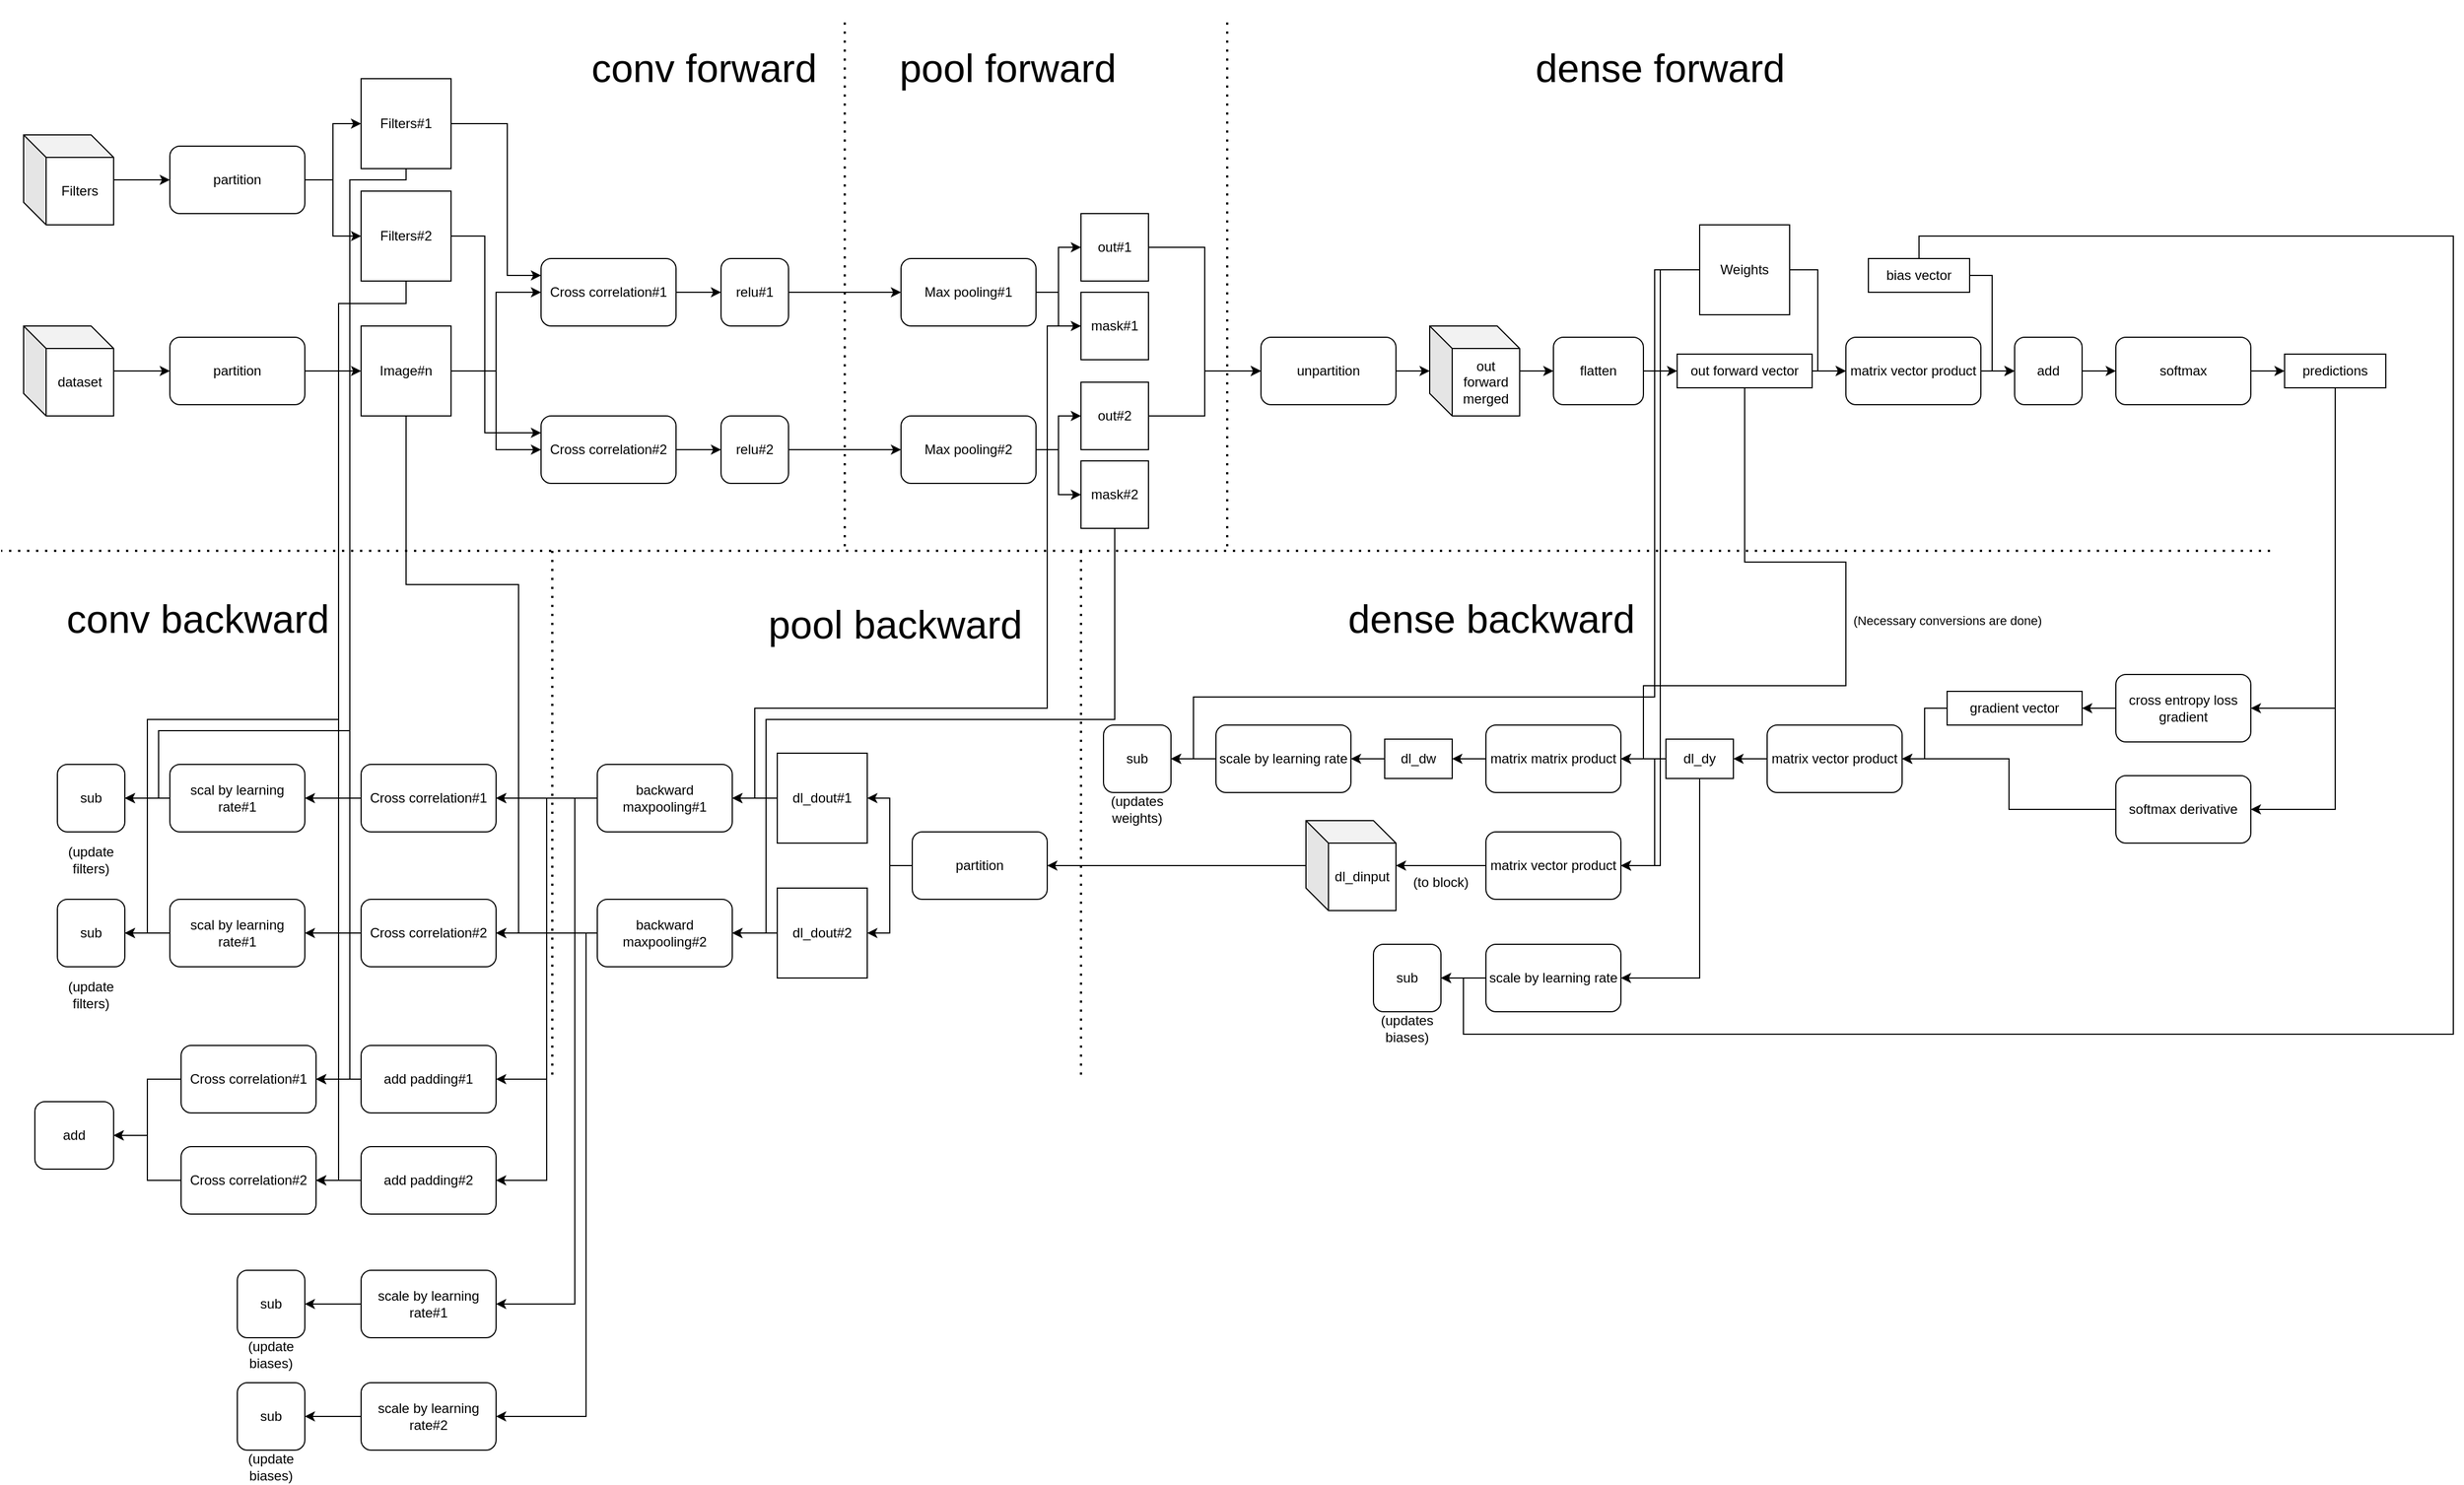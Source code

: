 <mxfile version="26.0.16">
  <diagram name="Page-1" id="9YU3hWDcVNOE4jj2xl2_">
    <mxGraphModel dx="2890" dy="2347" grid="1" gridSize="10" guides="1" tooltips="1" connect="1" arrows="1" fold="1" page="1" pageScale="1" pageWidth="850" pageHeight="1100" math="0" shadow="0">
      <root>
        <mxCell id="0" />
        <mxCell id="1" parent="0" />
        <mxCell id="sNHot06Kzyu65LDgnPcm-5" style="edgeStyle=orthogonalEdgeStyle;rounded=0;orthogonalLoop=1;jettySize=auto;html=1;" edge="1" parent="1" source="sNHot06Kzyu65LDgnPcm-2" target="sNHot06Kzyu65LDgnPcm-3">
          <mxGeometry relative="1" as="geometry" />
        </mxCell>
        <mxCell id="sNHot06Kzyu65LDgnPcm-6" style="edgeStyle=orthogonalEdgeStyle;rounded=0;orthogonalLoop=1;jettySize=auto;html=1;entryX=0;entryY=0.5;entryDx=0;entryDy=0;" edge="1" parent="1" source="sNHot06Kzyu65LDgnPcm-2" target="sNHot06Kzyu65LDgnPcm-4">
          <mxGeometry relative="1" as="geometry" />
        </mxCell>
        <mxCell id="sNHot06Kzyu65LDgnPcm-146" style="edgeStyle=orthogonalEdgeStyle;rounded=0;orthogonalLoop=1;jettySize=auto;html=1;entryX=1;entryY=0.5;entryDx=0;entryDy=0;" edge="1" parent="1" source="sNHot06Kzyu65LDgnPcm-2" target="sNHot06Kzyu65LDgnPcm-144">
          <mxGeometry relative="1" as="geometry">
            <Array as="points">
              <mxPoint x="80" y="470" />
              <mxPoint x="180" y="470" />
              <mxPoint x="180" y="660" />
            </Array>
          </mxGeometry>
        </mxCell>
        <mxCell id="sNHot06Kzyu65LDgnPcm-147" style="edgeStyle=orthogonalEdgeStyle;rounded=0;orthogonalLoop=1;jettySize=auto;html=1;entryX=1;entryY=0.5;entryDx=0;entryDy=0;" edge="1" parent="1" source="sNHot06Kzyu65LDgnPcm-2" target="sNHot06Kzyu65LDgnPcm-145">
          <mxGeometry relative="1" as="geometry">
            <Array as="points">
              <mxPoint x="80" y="470" />
              <mxPoint x="180" y="470" />
              <mxPoint x="180" y="780" />
            </Array>
          </mxGeometry>
        </mxCell>
        <mxCell id="sNHot06Kzyu65LDgnPcm-2" value="Image#n" style="whiteSpace=wrap;html=1;aspect=fixed;" vertex="1" parent="1">
          <mxGeometry x="40" y="240" width="80" height="80" as="geometry" />
        </mxCell>
        <mxCell id="sNHot06Kzyu65LDgnPcm-41" style="edgeStyle=orthogonalEdgeStyle;rounded=0;orthogonalLoop=1;jettySize=auto;html=1;entryX=0;entryY=0.5;entryDx=0;entryDy=0;" edge="1" parent="1" source="sNHot06Kzyu65LDgnPcm-3" target="sNHot06Kzyu65LDgnPcm-33">
          <mxGeometry relative="1" as="geometry" />
        </mxCell>
        <mxCell id="sNHot06Kzyu65LDgnPcm-3" value="Cross correlation#1" style="rounded=1;whiteSpace=wrap;html=1;" vertex="1" parent="1">
          <mxGeometry x="200" y="180" width="120" height="60" as="geometry" />
        </mxCell>
        <mxCell id="sNHot06Kzyu65LDgnPcm-43" style="edgeStyle=orthogonalEdgeStyle;rounded=0;orthogonalLoop=1;jettySize=auto;html=1;" edge="1" parent="1" source="sNHot06Kzyu65LDgnPcm-4" target="sNHot06Kzyu65LDgnPcm-42">
          <mxGeometry relative="1" as="geometry" />
        </mxCell>
        <mxCell id="sNHot06Kzyu65LDgnPcm-4" value="Cross correlation#2" style="rounded=1;whiteSpace=wrap;html=1;" vertex="1" parent="1">
          <mxGeometry x="200" y="320" width="120" height="60" as="geometry" />
        </mxCell>
        <mxCell id="sNHot06Kzyu65LDgnPcm-12" style="edgeStyle=orthogonalEdgeStyle;rounded=0;orthogonalLoop=1;jettySize=auto;html=1;entryX=0;entryY=0.5;entryDx=0;entryDy=0;" edge="1" parent="1" source="sNHot06Kzyu65LDgnPcm-10" target="sNHot06Kzyu65LDgnPcm-11">
          <mxGeometry relative="1" as="geometry" />
        </mxCell>
        <mxCell id="sNHot06Kzyu65LDgnPcm-10" value="Filters" style="shape=cube;whiteSpace=wrap;html=1;boundedLbl=1;backgroundOutline=1;darkOpacity=0.05;darkOpacity2=0.1;" vertex="1" parent="1">
          <mxGeometry x="-260" y="70" width="80" height="80" as="geometry" />
        </mxCell>
        <mxCell id="sNHot06Kzyu65LDgnPcm-15" style="edgeStyle=orthogonalEdgeStyle;rounded=0;orthogonalLoop=1;jettySize=auto;html=1;entryX=0;entryY=0.5;entryDx=0;entryDy=0;" edge="1" parent="1" source="sNHot06Kzyu65LDgnPcm-11" target="sNHot06Kzyu65LDgnPcm-13">
          <mxGeometry relative="1" as="geometry" />
        </mxCell>
        <mxCell id="sNHot06Kzyu65LDgnPcm-16" style="edgeStyle=orthogonalEdgeStyle;rounded=0;orthogonalLoop=1;jettySize=auto;html=1;entryX=0;entryY=0.5;entryDx=0;entryDy=0;" edge="1" parent="1" source="sNHot06Kzyu65LDgnPcm-11" target="sNHot06Kzyu65LDgnPcm-14">
          <mxGeometry relative="1" as="geometry" />
        </mxCell>
        <mxCell id="sNHot06Kzyu65LDgnPcm-11" value="partition" style="rounded=1;whiteSpace=wrap;html=1;" vertex="1" parent="1">
          <mxGeometry x="-130" y="80" width="120" height="60" as="geometry" />
        </mxCell>
        <mxCell id="sNHot06Kzyu65LDgnPcm-17" style="edgeStyle=orthogonalEdgeStyle;rounded=0;orthogonalLoop=1;jettySize=auto;html=1;entryX=0;entryY=0.25;entryDx=0;entryDy=0;" edge="1" parent="1" source="sNHot06Kzyu65LDgnPcm-13" target="sNHot06Kzyu65LDgnPcm-3">
          <mxGeometry relative="1" as="geometry">
            <Array as="points">
              <mxPoint x="170" y="60" />
              <mxPoint x="170" y="195" />
            </Array>
          </mxGeometry>
        </mxCell>
        <mxCell id="sNHot06Kzyu65LDgnPcm-160" style="edgeStyle=orthogonalEdgeStyle;rounded=0;orthogonalLoop=1;jettySize=auto;html=1;entryX=1;entryY=0.5;entryDx=0;entryDy=0;" edge="1" parent="1" source="sNHot06Kzyu65LDgnPcm-13" target="sNHot06Kzyu65LDgnPcm-155">
          <mxGeometry relative="1" as="geometry">
            <Array as="points">
              <mxPoint x="80" y="110" />
              <mxPoint x="30" y="110" />
              <mxPoint x="30" y="910" />
            </Array>
          </mxGeometry>
        </mxCell>
        <mxCell id="sNHot06Kzyu65LDgnPcm-13" value="Filters#1" style="whiteSpace=wrap;html=1;aspect=fixed;" vertex="1" parent="1">
          <mxGeometry x="40" y="20" width="80" height="80" as="geometry" />
        </mxCell>
        <mxCell id="sNHot06Kzyu65LDgnPcm-18" style="edgeStyle=orthogonalEdgeStyle;rounded=0;orthogonalLoop=1;jettySize=auto;html=1;entryX=0;entryY=0.25;entryDx=0;entryDy=0;" edge="1" parent="1" source="sNHot06Kzyu65LDgnPcm-14" target="sNHot06Kzyu65LDgnPcm-4">
          <mxGeometry relative="1" as="geometry">
            <Array as="points">
              <mxPoint x="150" y="160" />
              <mxPoint x="150" y="335" />
            </Array>
          </mxGeometry>
        </mxCell>
        <mxCell id="sNHot06Kzyu65LDgnPcm-161" style="edgeStyle=orthogonalEdgeStyle;rounded=0;orthogonalLoop=1;jettySize=auto;html=1;entryX=1;entryY=0.5;entryDx=0;entryDy=0;" edge="1" parent="1" source="sNHot06Kzyu65LDgnPcm-14" target="sNHot06Kzyu65LDgnPcm-156">
          <mxGeometry relative="1" as="geometry">
            <Array as="points">
              <mxPoint x="80" y="220" />
              <mxPoint x="20" y="220" />
              <mxPoint x="20" y="1000" />
            </Array>
          </mxGeometry>
        </mxCell>
        <mxCell id="sNHot06Kzyu65LDgnPcm-14" value="Filters#2" style="whiteSpace=wrap;html=1;aspect=fixed;" vertex="1" parent="1">
          <mxGeometry x="40" y="120" width="80" height="80" as="geometry" />
        </mxCell>
        <mxCell id="sNHot06Kzyu65LDgnPcm-26" value="" style="endArrow=none;dashed=1;html=1;dashPattern=1 3;strokeWidth=2;rounded=0;" edge="1" parent="1">
          <mxGeometry width="50" height="50" relative="1" as="geometry">
            <mxPoint x="470" y="-30" as="sourcePoint" />
            <mxPoint x="470" y="440" as="targetPoint" />
          </mxGeometry>
        </mxCell>
        <mxCell id="sNHot06Kzyu65LDgnPcm-27" value="&lt;font style=&quot;font-size: 35px;&quot;&gt;conv forward&lt;/font&gt;" style="text;html=1;align=center;verticalAlign=middle;whiteSpace=wrap;rounded=0;" vertex="1" parent="1">
          <mxGeometry x="200" y="-50" width="290" height="120" as="geometry" />
        </mxCell>
        <mxCell id="sNHot06Kzyu65LDgnPcm-28" value="&lt;font style=&quot;font-size: 35px;&quot;&gt;pool forward&lt;/font&gt;" style="text;html=1;align=center;verticalAlign=middle;whiteSpace=wrap;rounded=0;" vertex="1" parent="1">
          <mxGeometry x="470" y="-50" width="290" height="120" as="geometry" />
        </mxCell>
        <mxCell id="sNHot06Kzyu65LDgnPcm-46" style="edgeStyle=orthogonalEdgeStyle;rounded=0;orthogonalLoop=1;jettySize=auto;html=1;" edge="1" parent="1" source="sNHot06Kzyu65LDgnPcm-33" target="sNHot06Kzyu65LDgnPcm-44">
          <mxGeometry relative="1" as="geometry" />
        </mxCell>
        <mxCell id="sNHot06Kzyu65LDgnPcm-33" value="relu#1" style="rounded=1;whiteSpace=wrap;html=1;" vertex="1" parent="1">
          <mxGeometry x="360" y="180" width="60" height="60" as="geometry" />
        </mxCell>
        <mxCell id="sNHot06Kzyu65LDgnPcm-47" style="edgeStyle=orthogonalEdgeStyle;rounded=0;orthogonalLoop=1;jettySize=auto;html=1;entryX=0;entryY=0.5;entryDx=0;entryDy=0;" edge="1" parent="1" source="sNHot06Kzyu65LDgnPcm-42" target="sNHot06Kzyu65LDgnPcm-45">
          <mxGeometry relative="1" as="geometry" />
        </mxCell>
        <mxCell id="sNHot06Kzyu65LDgnPcm-42" value="relu#2" style="rounded=1;whiteSpace=wrap;html=1;" vertex="1" parent="1">
          <mxGeometry x="360" y="320" width="60" height="60" as="geometry" />
        </mxCell>
        <mxCell id="sNHot06Kzyu65LDgnPcm-50" style="edgeStyle=orthogonalEdgeStyle;rounded=0;orthogonalLoop=1;jettySize=auto;html=1;entryX=0;entryY=0.5;entryDx=0;entryDy=0;" edge="1" parent="1" source="sNHot06Kzyu65LDgnPcm-44" target="sNHot06Kzyu65LDgnPcm-48">
          <mxGeometry relative="1" as="geometry" />
        </mxCell>
        <mxCell id="sNHot06Kzyu65LDgnPcm-51" style="edgeStyle=orthogonalEdgeStyle;rounded=0;orthogonalLoop=1;jettySize=auto;html=1;entryX=0;entryY=0.5;entryDx=0;entryDy=0;" edge="1" parent="1" source="sNHot06Kzyu65LDgnPcm-44" target="sNHot06Kzyu65LDgnPcm-49">
          <mxGeometry relative="1" as="geometry" />
        </mxCell>
        <mxCell id="sNHot06Kzyu65LDgnPcm-44" value="Max pooling#1" style="rounded=1;whiteSpace=wrap;html=1;" vertex="1" parent="1">
          <mxGeometry x="520" y="180" width="120" height="60" as="geometry" />
        </mxCell>
        <mxCell id="sNHot06Kzyu65LDgnPcm-54" style="edgeStyle=orthogonalEdgeStyle;rounded=0;orthogonalLoop=1;jettySize=auto;html=1;entryX=0;entryY=0.5;entryDx=0;entryDy=0;" edge="1" parent="1" source="sNHot06Kzyu65LDgnPcm-45" target="sNHot06Kzyu65LDgnPcm-52">
          <mxGeometry relative="1" as="geometry" />
        </mxCell>
        <mxCell id="sNHot06Kzyu65LDgnPcm-55" style="edgeStyle=orthogonalEdgeStyle;rounded=0;orthogonalLoop=1;jettySize=auto;html=1;entryX=0;entryY=0.5;entryDx=0;entryDy=0;" edge="1" parent="1" source="sNHot06Kzyu65LDgnPcm-45" target="sNHot06Kzyu65LDgnPcm-53">
          <mxGeometry relative="1" as="geometry" />
        </mxCell>
        <mxCell id="sNHot06Kzyu65LDgnPcm-45" value="Max pooling#2" style="rounded=1;whiteSpace=wrap;html=1;" vertex="1" parent="1">
          <mxGeometry x="520" y="320" width="120" height="60" as="geometry" />
        </mxCell>
        <mxCell id="sNHot06Kzyu65LDgnPcm-59" style="edgeStyle=orthogonalEdgeStyle;rounded=0;orthogonalLoop=1;jettySize=auto;html=1;entryX=0;entryY=0.5;entryDx=0;entryDy=0;" edge="1" parent="1" source="sNHot06Kzyu65LDgnPcm-48" target="sNHot06Kzyu65LDgnPcm-58">
          <mxGeometry relative="1" as="geometry" />
        </mxCell>
        <mxCell id="sNHot06Kzyu65LDgnPcm-48" value="out#1" style="whiteSpace=wrap;html=1;aspect=fixed;" vertex="1" parent="1">
          <mxGeometry x="680" y="140" width="60" height="60" as="geometry" />
        </mxCell>
        <mxCell id="sNHot06Kzyu65LDgnPcm-140" style="edgeStyle=orthogonalEdgeStyle;rounded=0;orthogonalLoop=1;jettySize=auto;html=1;entryX=1;entryY=0.5;entryDx=0;entryDy=0;" edge="1" parent="1" source="sNHot06Kzyu65LDgnPcm-49" target="sNHot06Kzyu65LDgnPcm-134">
          <mxGeometry relative="1" as="geometry">
            <Array as="points">
              <mxPoint x="650" y="240" />
              <mxPoint x="650" y="580" />
              <mxPoint x="390" y="580" />
              <mxPoint x="390" y="660" />
            </Array>
          </mxGeometry>
        </mxCell>
        <mxCell id="sNHot06Kzyu65LDgnPcm-49" value="mask#1" style="whiteSpace=wrap;html=1;aspect=fixed;" vertex="1" parent="1">
          <mxGeometry x="680" y="210" width="60" height="60" as="geometry" />
        </mxCell>
        <mxCell id="sNHot06Kzyu65LDgnPcm-60" style="edgeStyle=orthogonalEdgeStyle;rounded=0;orthogonalLoop=1;jettySize=auto;html=1;entryX=0;entryY=0.5;entryDx=0;entryDy=0;" edge="1" parent="1" source="sNHot06Kzyu65LDgnPcm-52" target="sNHot06Kzyu65LDgnPcm-58">
          <mxGeometry relative="1" as="geometry" />
        </mxCell>
        <mxCell id="sNHot06Kzyu65LDgnPcm-52" value="out#2" style="whiteSpace=wrap;html=1;aspect=fixed;" vertex="1" parent="1">
          <mxGeometry x="680" y="290" width="60" height="60" as="geometry" />
        </mxCell>
        <mxCell id="sNHot06Kzyu65LDgnPcm-141" style="edgeStyle=orthogonalEdgeStyle;rounded=0;orthogonalLoop=1;jettySize=auto;html=1;entryX=1;entryY=0.5;entryDx=0;entryDy=0;" edge="1" parent="1" source="sNHot06Kzyu65LDgnPcm-53" target="sNHot06Kzyu65LDgnPcm-135">
          <mxGeometry relative="1" as="geometry">
            <Array as="points">
              <mxPoint x="710" y="590" />
              <mxPoint x="400" y="590" />
              <mxPoint x="400" y="780" />
            </Array>
          </mxGeometry>
        </mxCell>
        <mxCell id="sNHot06Kzyu65LDgnPcm-53" value="mask#2" style="whiteSpace=wrap;html=1;aspect=fixed;" vertex="1" parent="1">
          <mxGeometry x="680" y="360" width="60" height="60" as="geometry" />
        </mxCell>
        <mxCell id="sNHot06Kzyu65LDgnPcm-56" value="" style="endArrow=none;dashed=1;html=1;dashPattern=1 3;strokeWidth=2;rounded=0;" edge="1" parent="1">
          <mxGeometry width="50" height="50" relative="1" as="geometry">
            <mxPoint x="810" y="-30" as="sourcePoint" />
            <mxPoint x="810" y="440" as="targetPoint" />
          </mxGeometry>
        </mxCell>
        <mxCell id="sNHot06Kzyu65LDgnPcm-57" value="&lt;font style=&quot;font-size: 35px;&quot;&gt;dense forward&lt;/font&gt;" style="text;html=1;align=center;verticalAlign=middle;whiteSpace=wrap;rounded=0;" vertex="1" parent="1">
          <mxGeometry x="1050" y="-50" width="290" height="120" as="geometry" />
        </mxCell>
        <mxCell id="sNHot06Kzyu65LDgnPcm-64" style="edgeStyle=orthogonalEdgeStyle;rounded=0;orthogonalLoop=1;jettySize=auto;html=1;" edge="1" parent="1" source="sNHot06Kzyu65LDgnPcm-58" target="sNHot06Kzyu65LDgnPcm-62">
          <mxGeometry relative="1" as="geometry" />
        </mxCell>
        <mxCell id="sNHot06Kzyu65LDgnPcm-58" value="unpartition" style="rounded=1;whiteSpace=wrap;html=1;" vertex="1" parent="1">
          <mxGeometry x="840" y="250" width="120" height="60" as="geometry" />
        </mxCell>
        <mxCell id="sNHot06Kzyu65LDgnPcm-66" style="edgeStyle=orthogonalEdgeStyle;rounded=0;orthogonalLoop=1;jettySize=auto;html=1;entryX=0;entryY=0.5;entryDx=0;entryDy=0;" edge="1" parent="1" source="sNHot06Kzyu65LDgnPcm-62" target="sNHot06Kzyu65LDgnPcm-65">
          <mxGeometry relative="1" as="geometry" />
        </mxCell>
        <mxCell id="sNHot06Kzyu65LDgnPcm-62" value="out forward merged" style="shape=cube;whiteSpace=wrap;html=1;boundedLbl=1;backgroundOutline=1;darkOpacity=0.05;darkOpacity2=0.1;" vertex="1" parent="1">
          <mxGeometry x="990" y="240" width="80" height="80" as="geometry" />
        </mxCell>
        <mxCell id="sNHot06Kzyu65LDgnPcm-68" style="edgeStyle=orthogonalEdgeStyle;rounded=0;orthogonalLoop=1;jettySize=auto;html=1;entryX=0;entryY=0.5;entryDx=0;entryDy=0;" edge="1" parent="1" source="sNHot06Kzyu65LDgnPcm-65" target="sNHot06Kzyu65LDgnPcm-67">
          <mxGeometry relative="1" as="geometry" />
        </mxCell>
        <mxCell id="sNHot06Kzyu65LDgnPcm-65" value="flatten" style="rounded=1;whiteSpace=wrap;html=1;" vertex="1" parent="1">
          <mxGeometry x="1100" y="250" width="80" height="60" as="geometry" />
        </mxCell>
        <mxCell id="sNHot06Kzyu65LDgnPcm-72" style="edgeStyle=orthogonalEdgeStyle;rounded=0;orthogonalLoop=1;jettySize=auto;html=1;" edge="1" parent="1" source="sNHot06Kzyu65LDgnPcm-67">
          <mxGeometry relative="1" as="geometry">
            <mxPoint x="1360" y="280.0" as="targetPoint" />
          </mxGeometry>
        </mxCell>
        <mxCell id="sNHot06Kzyu65LDgnPcm-100" style="edgeStyle=orthogonalEdgeStyle;rounded=0;orthogonalLoop=1;jettySize=auto;html=1;entryX=1;entryY=0.5;entryDx=0;entryDy=0;" edge="1" parent="1" source="sNHot06Kzyu65LDgnPcm-67" target="sNHot06Kzyu65LDgnPcm-99">
          <mxGeometry relative="1" as="geometry">
            <Array as="points">
              <mxPoint x="1270" y="450" />
              <mxPoint x="1360" y="450" />
              <mxPoint x="1360" y="560" />
              <mxPoint x="1180" y="560" />
              <mxPoint x="1180" y="625" />
            </Array>
          </mxGeometry>
        </mxCell>
        <mxCell id="sNHot06Kzyu65LDgnPcm-102" value="(Necessary conversions are done)" style="edgeLabel;html=1;align=center;verticalAlign=middle;resizable=0;points=[];" vertex="1" connectable="0" parent="sNHot06Kzyu65LDgnPcm-100">
          <mxGeometry x="0.127" y="3" relative="1" as="geometry">
            <mxPoint x="87" y="-53" as="offset" />
          </mxGeometry>
        </mxCell>
        <mxCell id="sNHot06Kzyu65LDgnPcm-67" value="out forward vector" style="rounded=0;whiteSpace=wrap;html=1;" vertex="1" parent="1">
          <mxGeometry x="1210" y="265" width="120" height="30" as="geometry" />
        </mxCell>
        <mxCell id="sNHot06Kzyu65LDgnPcm-71" style="edgeStyle=orthogonalEdgeStyle;rounded=0;orthogonalLoop=1;jettySize=auto;html=1;entryX=0;entryY=0.5;entryDx=0;entryDy=0;" edge="1" parent="1" source="sNHot06Kzyu65LDgnPcm-69" target="sNHot06Kzyu65LDgnPcm-70">
          <mxGeometry relative="1" as="geometry" />
        </mxCell>
        <mxCell id="sNHot06Kzyu65LDgnPcm-108" style="edgeStyle=orthogonalEdgeStyle;rounded=0;orthogonalLoop=1;jettySize=auto;html=1;entryX=1;entryY=0.5;entryDx=0;entryDy=0;" edge="1" parent="1" source="sNHot06Kzyu65LDgnPcm-69" target="sNHot06Kzyu65LDgnPcm-106">
          <mxGeometry relative="1" as="geometry" />
        </mxCell>
        <mxCell id="sNHot06Kzyu65LDgnPcm-119" style="edgeStyle=orthogonalEdgeStyle;rounded=0;orthogonalLoop=1;jettySize=auto;html=1;entryX=1;entryY=0.5;entryDx=0;entryDy=0;" edge="1" parent="1" source="sNHot06Kzyu65LDgnPcm-69" target="sNHot06Kzyu65LDgnPcm-117">
          <mxGeometry relative="1" as="geometry">
            <Array as="points">
              <mxPoint x="1190" y="190" />
              <mxPoint x="1190" y="570" />
              <mxPoint x="780" y="570" />
              <mxPoint x="780" y="625" />
            </Array>
          </mxGeometry>
        </mxCell>
        <mxCell id="sNHot06Kzyu65LDgnPcm-69" value="Weights" style="whiteSpace=wrap;html=1;aspect=fixed;" vertex="1" parent="1">
          <mxGeometry x="1230" y="150" width="80" height="80" as="geometry" />
        </mxCell>
        <mxCell id="sNHot06Kzyu65LDgnPcm-74" style="edgeStyle=orthogonalEdgeStyle;rounded=0;orthogonalLoop=1;jettySize=auto;html=1;entryX=0;entryY=0.5;entryDx=0;entryDy=0;" edge="1" parent="1" source="sNHot06Kzyu65LDgnPcm-70" target="sNHot06Kzyu65LDgnPcm-73">
          <mxGeometry relative="1" as="geometry" />
        </mxCell>
        <mxCell id="sNHot06Kzyu65LDgnPcm-70" value="matrix vector product" style="rounded=1;whiteSpace=wrap;html=1;" vertex="1" parent="1">
          <mxGeometry x="1360" y="250" width="120" height="60" as="geometry" />
        </mxCell>
        <mxCell id="sNHot06Kzyu65LDgnPcm-78" style="edgeStyle=orthogonalEdgeStyle;rounded=0;orthogonalLoop=1;jettySize=auto;html=1;entryX=0;entryY=0.5;entryDx=0;entryDy=0;" edge="1" parent="1" source="sNHot06Kzyu65LDgnPcm-73" target="sNHot06Kzyu65LDgnPcm-77">
          <mxGeometry relative="1" as="geometry" />
        </mxCell>
        <mxCell id="sNHot06Kzyu65LDgnPcm-73" value="add" style="rounded=1;whiteSpace=wrap;html=1;" vertex="1" parent="1">
          <mxGeometry x="1510" y="250" width="60" height="60" as="geometry" />
        </mxCell>
        <mxCell id="sNHot06Kzyu65LDgnPcm-76" style="edgeStyle=orthogonalEdgeStyle;rounded=0;orthogonalLoop=1;jettySize=auto;html=1;exitX=1;exitY=0.5;exitDx=0;exitDy=0;entryX=0;entryY=0.5;entryDx=0;entryDy=0;" edge="1" parent="1" source="sNHot06Kzyu65LDgnPcm-75" target="sNHot06Kzyu65LDgnPcm-73">
          <mxGeometry relative="1" as="geometry" />
        </mxCell>
        <mxCell id="sNHot06Kzyu65LDgnPcm-122" style="edgeStyle=orthogonalEdgeStyle;rounded=0;orthogonalLoop=1;jettySize=auto;html=1;entryX=1;entryY=0.5;entryDx=0;entryDy=0;" edge="1" parent="1" source="sNHot06Kzyu65LDgnPcm-75" target="sNHot06Kzyu65LDgnPcm-120">
          <mxGeometry relative="1" as="geometry">
            <Array as="points">
              <mxPoint x="1425" y="160" />
              <mxPoint x="1900" y="160" />
              <mxPoint x="1900" y="870" />
              <mxPoint x="1020" y="870" />
              <mxPoint x="1020" y="820" />
            </Array>
          </mxGeometry>
        </mxCell>
        <mxCell id="sNHot06Kzyu65LDgnPcm-75" value="bias vector" style="rounded=0;whiteSpace=wrap;html=1;" vertex="1" parent="1">
          <mxGeometry x="1380" y="180" width="90" height="30" as="geometry" />
        </mxCell>
        <mxCell id="sNHot06Kzyu65LDgnPcm-82" style="edgeStyle=orthogonalEdgeStyle;rounded=0;orthogonalLoop=1;jettySize=auto;html=1;entryX=0;entryY=0.5;entryDx=0;entryDy=0;" edge="1" parent="1" source="sNHot06Kzyu65LDgnPcm-77" target="sNHot06Kzyu65LDgnPcm-81">
          <mxGeometry relative="1" as="geometry" />
        </mxCell>
        <mxCell id="sNHot06Kzyu65LDgnPcm-77" value="softmax" style="rounded=1;whiteSpace=wrap;html=1;" vertex="1" parent="1">
          <mxGeometry x="1600" y="250" width="120" height="60" as="geometry" />
        </mxCell>
        <mxCell id="sNHot06Kzyu65LDgnPcm-79" value="" style="endArrow=none;dashed=1;html=1;dashPattern=1 3;strokeWidth=2;rounded=0;" edge="1" parent="1">
          <mxGeometry width="50" height="50" relative="1" as="geometry">
            <mxPoint x="1737.059" y="440" as="sourcePoint" />
            <mxPoint x="-280" y="440" as="targetPoint" />
          </mxGeometry>
        </mxCell>
        <mxCell id="sNHot06Kzyu65LDgnPcm-80" value="&lt;font style=&quot;font-size: 35px;&quot;&gt;dense backward&lt;/font&gt;" style="text;html=1;align=center;verticalAlign=middle;whiteSpace=wrap;rounded=0;" vertex="1" parent="1">
          <mxGeometry x="900" y="440" width="290" height="120" as="geometry" />
        </mxCell>
        <mxCell id="sNHot06Kzyu65LDgnPcm-85" style="edgeStyle=orthogonalEdgeStyle;rounded=0;orthogonalLoop=1;jettySize=auto;html=1;entryX=1;entryY=0.5;entryDx=0;entryDy=0;" edge="1" parent="1" source="sNHot06Kzyu65LDgnPcm-81" target="sNHot06Kzyu65LDgnPcm-87">
          <mxGeometry relative="1" as="geometry">
            <mxPoint x="1720" y="670" as="targetPoint" />
            <Array as="points">
              <mxPoint x="1795" y="670" />
            </Array>
          </mxGeometry>
        </mxCell>
        <mxCell id="sNHot06Kzyu65LDgnPcm-90" style="edgeStyle=orthogonalEdgeStyle;rounded=0;orthogonalLoop=1;jettySize=auto;html=1;entryX=1;entryY=0.5;entryDx=0;entryDy=0;" edge="1" parent="1" source="sNHot06Kzyu65LDgnPcm-81" target="sNHot06Kzyu65LDgnPcm-89">
          <mxGeometry relative="1" as="geometry">
            <Array as="points">
              <mxPoint x="1795" y="580" />
            </Array>
          </mxGeometry>
        </mxCell>
        <mxCell id="sNHot06Kzyu65LDgnPcm-81" value="predictions" style="rounded=0;whiteSpace=wrap;html=1;" vertex="1" parent="1">
          <mxGeometry x="1750" y="265" width="90" height="30" as="geometry" />
        </mxCell>
        <mxCell id="sNHot06Kzyu65LDgnPcm-98" style="edgeStyle=orthogonalEdgeStyle;rounded=0;orthogonalLoop=1;jettySize=auto;html=1;entryX=1;entryY=0.5;entryDx=0;entryDy=0;" edge="1" parent="1" source="sNHot06Kzyu65LDgnPcm-87" target="sNHot06Kzyu65LDgnPcm-96">
          <mxGeometry relative="1" as="geometry" />
        </mxCell>
        <mxCell id="sNHot06Kzyu65LDgnPcm-87" value="softmax derivative" style="rounded=1;whiteSpace=wrap;html=1;" vertex="1" parent="1">
          <mxGeometry x="1600" y="640" width="120" height="60" as="geometry" />
        </mxCell>
        <mxCell id="sNHot06Kzyu65LDgnPcm-95" style="edgeStyle=orthogonalEdgeStyle;rounded=0;orthogonalLoop=1;jettySize=auto;html=1;entryX=1;entryY=0.5;entryDx=0;entryDy=0;" edge="1" parent="1" source="sNHot06Kzyu65LDgnPcm-89" target="sNHot06Kzyu65LDgnPcm-94">
          <mxGeometry relative="1" as="geometry" />
        </mxCell>
        <mxCell id="sNHot06Kzyu65LDgnPcm-89" value="cross entropy loss gradient" style="rounded=1;whiteSpace=wrap;html=1;" vertex="1" parent="1">
          <mxGeometry x="1600" y="550" width="120" height="60" as="geometry" />
        </mxCell>
        <mxCell id="sNHot06Kzyu65LDgnPcm-97" style="edgeStyle=orthogonalEdgeStyle;rounded=0;orthogonalLoop=1;jettySize=auto;html=1;entryX=1;entryY=0.5;entryDx=0;entryDy=0;" edge="1" parent="1" source="sNHot06Kzyu65LDgnPcm-94" target="sNHot06Kzyu65LDgnPcm-96">
          <mxGeometry relative="1" as="geometry" />
        </mxCell>
        <mxCell id="sNHot06Kzyu65LDgnPcm-94" value="gradient vector" style="rounded=0;whiteSpace=wrap;html=1;" vertex="1" parent="1">
          <mxGeometry x="1450" y="565" width="120" height="30" as="geometry" />
        </mxCell>
        <mxCell id="sNHot06Kzyu65LDgnPcm-104" style="edgeStyle=orthogonalEdgeStyle;rounded=0;orthogonalLoop=1;jettySize=auto;html=1;entryX=1;entryY=0.5;entryDx=0;entryDy=0;" edge="1" parent="1" source="sNHot06Kzyu65LDgnPcm-96" target="sNHot06Kzyu65LDgnPcm-103">
          <mxGeometry relative="1" as="geometry" />
        </mxCell>
        <mxCell id="sNHot06Kzyu65LDgnPcm-96" value="matrix vector product" style="rounded=1;whiteSpace=wrap;html=1;" vertex="1" parent="1">
          <mxGeometry x="1290" y="595" width="120" height="60" as="geometry" />
        </mxCell>
        <mxCell id="sNHot06Kzyu65LDgnPcm-110" style="edgeStyle=orthogonalEdgeStyle;rounded=0;orthogonalLoop=1;jettySize=auto;html=1;entryX=1;entryY=0.5;entryDx=0;entryDy=0;" edge="1" parent="1" source="sNHot06Kzyu65LDgnPcm-99" target="sNHot06Kzyu65LDgnPcm-109">
          <mxGeometry relative="1" as="geometry" />
        </mxCell>
        <mxCell id="sNHot06Kzyu65LDgnPcm-99" value="matrix matrix product" style="rounded=1;whiteSpace=wrap;html=1;" vertex="1" parent="1">
          <mxGeometry x="1040" y="595" width="120" height="60" as="geometry" />
        </mxCell>
        <mxCell id="sNHot06Kzyu65LDgnPcm-105" style="edgeStyle=orthogonalEdgeStyle;rounded=0;orthogonalLoop=1;jettySize=auto;html=1;entryX=1;entryY=0.5;entryDx=0;entryDy=0;" edge="1" parent="1" source="sNHot06Kzyu65LDgnPcm-103" target="sNHot06Kzyu65LDgnPcm-99">
          <mxGeometry relative="1" as="geometry" />
        </mxCell>
        <mxCell id="sNHot06Kzyu65LDgnPcm-107" style="edgeStyle=orthogonalEdgeStyle;rounded=0;orthogonalLoop=1;jettySize=auto;html=1;entryX=1;entryY=0.5;entryDx=0;entryDy=0;" edge="1" parent="1" source="sNHot06Kzyu65LDgnPcm-103" target="sNHot06Kzyu65LDgnPcm-106">
          <mxGeometry relative="1" as="geometry">
            <Array as="points">
              <mxPoint x="1190" y="625" />
              <mxPoint x="1190" y="720" />
            </Array>
          </mxGeometry>
        </mxCell>
        <mxCell id="sNHot06Kzyu65LDgnPcm-116" style="edgeStyle=orthogonalEdgeStyle;rounded=0;orthogonalLoop=1;jettySize=auto;html=1;entryX=1;entryY=0.5;entryDx=0;entryDy=0;" edge="1" parent="1" source="sNHot06Kzyu65LDgnPcm-103" target="sNHot06Kzyu65LDgnPcm-115">
          <mxGeometry relative="1" as="geometry">
            <Array as="points">
              <mxPoint x="1230" y="820" />
            </Array>
          </mxGeometry>
        </mxCell>
        <mxCell id="sNHot06Kzyu65LDgnPcm-103" value="dl_dy" style="rounded=0;whiteSpace=wrap;html=1;" vertex="1" parent="1">
          <mxGeometry x="1200" y="607.5" width="60" height="35" as="geometry" />
        </mxCell>
        <mxCell id="sNHot06Kzyu65LDgnPcm-113" style="edgeStyle=orthogonalEdgeStyle;rounded=0;orthogonalLoop=1;jettySize=auto;html=1;" edge="1" parent="1" source="sNHot06Kzyu65LDgnPcm-106" target="sNHot06Kzyu65LDgnPcm-114">
          <mxGeometry relative="1" as="geometry">
            <mxPoint x="960" y="720" as="targetPoint" />
          </mxGeometry>
        </mxCell>
        <mxCell id="sNHot06Kzyu65LDgnPcm-106" value="matrix vector product" style="rounded=1;whiteSpace=wrap;html=1;" vertex="1" parent="1">
          <mxGeometry x="1040" y="690" width="120" height="60" as="geometry" />
        </mxCell>
        <mxCell id="sNHot06Kzyu65LDgnPcm-112" style="edgeStyle=orthogonalEdgeStyle;rounded=0;orthogonalLoop=1;jettySize=auto;html=1;entryX=1;entryY=0.5;entryDx=0;entryDy=0;" edge="1" parent="1" source="sNHot06Kzyu65LDgnPcm-109" target="sNHot06Kzyu65LDgnPcm-111">
          <mxGeometry relative="1" as="geometry" />
        </mxCell>
        <mxCell id="sNHot06Kzyu65LDgnPcm-109" value="dl_dw" style="rounded=0;whiteSpace=wrap;html=1;" vertex="1" parent="1">
          <mxGeometry x="950" y="607.5" width="60" height="35" as="geometry" />
        </mxCell>
        <mxCell id="sNHot06Kzyu65LDgnPcm-118" style="edgeStyle=orthogonalEdgeStyle;rounded=0;orthogonalLoop=1;jettySize=auto;html=1;entryX=1;entryY=0.5;entryDx=0;entryDy=0;" edge="1" parent="1" source="sNHot06Kzyu65LDgnPcm-111" target="sNHot06Kzyu65LDgnPcm-117">
          <mxGeometry relative="1" as="geometry" />
        </mxCell>
        <mxCell id="sNHot06Kzyu65LDgnPcm-111" value="scale by learning rate" style="rounded=1;whiteSpace=wrap;html=1;" vertex="1" parent="1">
          <mxGeometry x="800" y="595" width="120" height="60" as="geometry" />
        </mxCell>
        <mxCell id="sNHot06Kzyu65LDgnPcm-129" style="edgeStyle=orthogonalEdgeStyle;rounded=0;orthogonalLoop=1;jettySize=auto;html=1;entryX=1;entryY=0.5;entryDx=0;entryDy=0;" edge="1" parent="1" source="sNHot06Kzyu65LDgnPcm-114" target="sNHot06Kzyu65LDgnPcm-128">
          <mxGeometry relative="1" as="geometry" />
        </mxCell>
        <mxCell id="sNHot06Kzyu65LDgnPcm-114" value="dl_dinput" style="shape=cube;whiteSpace=wrap;html=1;boundedLbl=1;backgroundOutline=1;darkOpacity=0.05;darkOpacity2=0.1;" vertex="1" parent="1">
          <mxGeometry x="880" y="680" width="80" height="80" as="geometry" />
        </mxCell>
        <mxCell id="sNHot06Kzyu65LDgnPcm-121" style="edgeStyle=orthogonalEdgeStyle;rounded=0;orthogonalLoop=1;jettySize=auto;html=1;entryX=1;entryY=0.5;entryDx=0;entryDy=0;" edge="1" parent="1" source="sNHot06Kzyu65LDgnPcm-115" target="sNHot06Kzyu65LDgnPcm-120">
          <mxGeometry relative="1" as="geometry" />
        </mxCell>
        <mxCell id="sNHot06Kzyu65LDgnPcm-115" value="scale by learning rate" style="rounded=1;whiteSpace=wrap;html=1;" vertex="1" parent="1">
          <mxGeometry x="1040" y="790" width="120" height="60" as="geometry" />
        </mxCell>
        <mxCell id="sNHot06Kzyu65LDgnPcm-117" value="sub" style="rounded=1;whiteSpace=wrap;html=1;" vertex="1" parent="1">
          <mxGeometry x="700" y="595" width="60" height="60" as="geometry" />
        </mxCell>
        <mxCell id="sNHot06Kzyu65LDgnPcm-120" value="sub" style="rounded=1;whiteSpace=wrap;html=1;" vertex="1" parent="1">
          <mxGeometry x="940" y="790" width="60" height="60" as="geometry" />
        </mxCell>
        <mxCell id="sNHot06Kzyu65LDgnPcm-123" value="(updates weights)" style="text;html=1;align=center;verticalAlign=middle;whiteSpace=wrap;rounded=0;" vertex="1" parent="1">
          <mxGeometry x="700" y="655" width="60" height="30" as="geometry" />
        </mxCell>
        <mxCell id="sNHot06Kzyu65LDgnPcm-124" value="(updates biases)" style="text;html=1;align=center;verticalAlign=middle;whiteSpace=wrap;rounded=0;" vertex="1" parent="1">
          <mxGeometry x="940" y="850" width="60" height="30" as="geometry" />
        </mxCell>
        <mxCell id="sNHot06Kzyu65LDgnPcm-125" value="(to block)" style="text;html=1;align=center;verticalAlign=middle;whiteSpace=wrap;rounded=0;" vertex="1" parent="1">
          <mxGeometry x="970" y="720" width="60" height="30" as="geometry" />
        </mxCell>
        <mxCell id="sNHot06Kzyu65LDgnPcm-126" value="" style="endArrow=none;dashed=1;html=1;dashPattern=1 3;strokeWidth=2;rounded=0;" edge="1" parent="1">
          <mxGeometry width="50" height="50" relative="1" as="geometry">
            <mxPoint x="680" y="440" as="sourcePoint" />
            <mxPoint x="680" y="910" as="targetPoint" />
          </mxGeometry>
        </mxCell>
        <mxCell id="sNHot06Kzyu65LDgnPcm-127" value="&lt;font style=&quot;font-size: 35px;&quot;&gt;pool backward&lt;/font&gt;" style="text;html=1;align=center;verticalAlign=middle;whiteSpace=wrap;rounded=0;" vertex="1" parent="1">
          <mxGeometry x="370" y="445" width="290" height="120" as="geometry" />
        </mxCell>
        <mxCell id="sNHot06Kzyu65LDgnPcm-132" style="edgeStyle=orthogonalEdgeStyle;rounded=0;orthogonalLoop=1;jettySize=auto;html=1;entryX=1;entryY=0.5;entryDx=0;entryDy=0;" edge="1" parent="1" source="sNHot06Kzyu65LDgnPcm-128" target="sNHot06Kzyu65LDgnPcm-130">
          <mxGeometry relative="1" as="geometry" />
        </mxCell>
        <mxCell id="sNHot06Kzyu65LDgnPcm-133" style="edgeStyle=orthogonalEdgeStyle;rounded=0;orthogonalLoop=1;jettySize=auto;html=1;entryX=1;entryY=0.5;entryDx=0;entryDy=0;" edge="1" parent="1" source="sNHot06Kzyu65LDgnPcm-128" target="sNHot06Kzyu65LDgnPcm-131">
          <mxGeometry relative="1" as="geometry" />
        </mxCell>
        <mxCell id="sNHot06Kzyu65LDgnPcm-128" value="partition" style="rounded=1;whiteSpace=wrap;html=1;" vertex="1" parent="1">
          <mxGeometry x="530" y="690" width="120" height="60" as="geometry" />
        </mxCell>
        <mxCell id="sNHot06Kzyu65LDgnPcm-136" style="edgeStyle=orthogonalEdgeStyle;rounded=0;orthogonalLoop=1;jettySize=auto;html=1;entryX=1;entryY=0.5;entryDx=0;entryDy=0;" edge="1" parent="1" source="sNHot06Kzyu65LDgnPcm-130" target="sNHot06Kzyu65LDgnPcm-134">
          <mxGeometry relative="1" as="geometry" />
        </mxCell>
        <mxCell id="sNHot06Kzyu65LDgnPcm-130" value="dl_dout#1" style="whiteSpace=wrap;html=1;aspect=fixed;" vertex="1" parent="1">
          <mxGeometry x="410" y="620" width="80" height="80" as="geometry" />
        </mxCell>
        <mxCell id="sNHot06Kzyu65LDgnPcm-137" style="edgeStyle=orthogonalEdgeStyle;rounded=0;orthogonalLoop=1;jettySize=auto;html=1;entryX=1;entryY=0.5;entryDx=0;entryDy=0;" edge="1" parent="1" source="sNHot06Kzyu65LDgnPcm-131" target="sNHot06Kzyu65LDgnPcm-135">
          <mxGeometry relative="1" as="geometry" />
        </mxCell>
        <mxCell id="sNHot06Kzyu65LDgnPcm-131" value="dl_dout#2" style="whiteSpace=wrap;html=1;aspect=fixed;" vertex="1" parent="1">
          <mxGeometry x="410" y="740" width="80" height="80" as="geometry" />
        </mxCell>
        <mxCell id="sNHot06Kzyu65LDgnPcm-148" style="edgeStyle=orthogonalEdgeStyle;rounded=0;orthogonalLoop=1;jettySize=auto;html=1;entryX=1;entryY=0.5;entryDx=0;entryDy=0;" edge="1" parent="1" source="sNHot06Kzyu65LDgnPcm-134" target="sNHot06Kzyu65LDgnPcm-144">
          <mxGeometry relative="1" as="geometry" />
        </mxCell>
        <mxCell id="sNHot06Kzyu65LDgnPcm-151" style="edgeStyle=orthogonalEdgeStyle;rounded=0;orthogonalLoop=1;jettySize=auto;html=1;entryX=1;entryY=0.5;entryDx=0;entryDy=0;" edge="1" parent="1" source="sNHot06Kzyu65LDgnPcm-134" target="sNHot06Kzyu65LDgnPcm-150">
          <mxGeometry relative="1" as="geometry" />
        </mxCell>
        <mxCell id="sNHot06Kzyu65LDgnPcm-184" style="edgeStyle=orthogonalEdgeStyle;rounded=0;orthogonalLoop=1;jettySize=auto;html=1;entryX=1;entryY=0.5;entryDx=0;entryDy=0;" edge="1" parent="1" source="sNHot06Kzyu65LDgnPcm-134" target="sNHot06Kzyu65LDgnPcm-183">
          <mxGeometry relative="1" as="geometry">
            <Array as="points">
              <mxPoint x="230" y="660" />
              <mxPoint x="230" y="1110" />
            </Array>
          </mxGeometry>
        </mxCell>
        <mxCell id="sNHot06Kzyu65LDgnPcm-134" value="backward maxpooling#1" style="rounded=1;whiteSpace=wrap;html=1;" vertex="1" parent="1">
          <mxGeometry x="250" y="630" width="120" height="60" as="geometry" />
        </mxCell>
        <mxCell id="sNHot06Kzyu65LDgnPcm-149" style="edgeStyle=orthogonalEdgeStyle;rounded=0;orthogonalLoop=1;jettySize=auto;html=1;entryX=1;entryY=0.5;entryDx=0;entryDy=0;" edge="1" parent="1" source="sNHot06Kzyu65LDgnPcm-135" target="sNHot06Kzyu65LDgnPcm-145">
          <mxGeometry relative="1" as="geometry" />
        </mxCell>
        <mxCell id="sNHot06Kzyu65LDgnPcm-154" style="edgeStyle=orthogonalEdgeStyle;rounded=0;orthogonalLoop=1;jettySize=auto;html=1;entryX=1;entryY=0.5;entryDx=0;entryDy=0;" edge="1" parent="1" source="sNHot06Kzyu65LDgnPcm-135" target="sNHot06Kzyu65LDgnPcm-153">
          <mxGeometry relative="1" as="geometry" />
        </mxCell>
        <mxCell id="sNHot06Kzyu65LDgnPcm-187" style="edgeStyle=orthogonalEdgeStyle;rounded=0;orthogonalLoop=1;jettySize=auto;html=1;entryX=1;entryY=0.5;entryDx=0;entryDy=0;" edge="1" parent="1" source="sNHot06Kzyu65LDgnPcm-135" target="sNHot06Kzyu65LDgnPcm-186">
          <mxGeometry relative="1" as="geometry">
            <Array as="points">
              <mxPoint x="240" y="780" />
              <mxPoint x="240" y="1210" />
            </Array>
          </mxGeometry>
        </mxCell>
        <mxCell id="sNHot06Kzyu65LDgnPcm-135" value="backward maxpooling#2" style="rounded=1;whiteSpace=wrap;html=1;" vertex="1" parent="1">
          <mxGeometry x="250" y="750" width="120" height="60" as="geometry" />
        </mxCell>
        <mxCell id="sNHot06Kzyu65LDgnPcm-142" value="" style="endArrow=none;dashed=1;html=1;dashPattern=1 3;strokeWidth=2;rounded=0;" edge="1" parent="1">
          <mxGeometry width="50" height="50" relative="1" as="geometry">
            <mxPoint x="210" y="440" as="sourcePoint" />
            <mxPoint x="210" y="910" as="targetPoint" />
          </mxGeometry>
        </mxCell>
        <mxCell id="sNHot06Kzyu65LDgnPcm-143" value="&lt;font style=&quot;font-size: 35px;&quot;&gt;conv backward&lt;/font&gt;" style="text;html=1;align=center;verticalAlign=middle;whiteSpace=wrap;rounded=0;" vertex="1" parent="1">
          <mxGeometry x="-250" y="440" width="290" height="120" as="geometry" />
        </mxCell>
        <mxCell id="sNHot06Kzyu65LDgnPcm-167" style="edgeStyle=orthogonalEdgeStyle;rounded=0;orthogonalLoop=1;jettySize=auto;html=1;entryX=1;entryY=0.5;entryDx=0;entryDy=0;" edge="1" parent="1" source="sNHot06Kzyu65LDgnPcm-144" target="sNHot06Kzyu65LDgnPcm-165">
          <mxGeometry relative="1" as="geometry" />
        </mxCell>
        <mxCell id="sNHot06Kzyu65LDgnPcm-144" value="Cross correlation#1" style="rounded=1;whiteSpace=wrap;html=1;" vertex="1" parent="1">
          <mxGeometry x="40" y="630" width="120" height="60" as="geometry" />
        </mxCell>
        <mxCell id="sNHot06Kzyu65LDgnPcm-168" style="edgeStyle=orthogonalEdgeStyle;rounded=0;orthogonalLoop=1;jettySize=auto;html=1;entryX=1;entryY=0.5;entryDx=0;entryDy=0;" edge="1" parent="1" source="sNHot06Kzyu65LDgnPcm-145" target="sNHot06Kzyu65LDgnPcm-166">
          <mxGeometry relative="1" as="geometry" />
        </mxCell>
        <mxCell id="sNHot06Kzyu65LDgnPcm-145" value="Cross correlation#2" style="rounded=1;whiteSpace=wrap;html=1;" vertex="1" parent="1">
          <mxGeometry x="40" y="750" width="120" height="60" as="geometry" />
        </mxCell>
        <mxCell id="sNHot06Kzyu65LDgnPcm-157" style="edgeStyle=orthogonalEdgeStyle;rounded=0;orthogonalLoop=1;jettySize=auto;html=1;entryX=1;entryY=0.5;entryDx=0;entryDy=0;" edge="1" parent="1" source="sNHot06Kzyu65LDgnPcm-150" target="sNHot06Kzyu65LDgnPcm-155">
          <mxGeometry relative="1" as="geometry" />
        </mxCell>
        <mxCell id="sNHot06Kzyu65LDgnPcm-150" value="add padding#1" style="rounded=1;whiteSpace=wrap;html=1;" vertex="1" parent="1">
          <mxGeometry x="40" y="880" width="120" height="60" as="geometry" />
        </mxCell>
        <mxCell id="sNHot06Kzyu65LDgnPcm-158" style="edgeStyle=orthogonalEdgeStyle;rounded=0;orthogonalLoop=1;jettySize=auto;html=1;entryX=1;entryY=0.5;entryDx=0;entryDy=0;" edge="1" parent="1" source="sNHot06Kzyu65LDgnPcm-153" target="sNHot06Kzyu65LDgnPcm-156">
          <mxGeometry relative="1" as="geometry" />
        </mxCell>
        <mxCell id="sNHot06Kzyu65LDgnPcm-153" value="add padding#2" style="rounded=1;whiteSpace=wrap;html=1;" vertex="1" parent="1">
          <mxGeometry x="40" y="970" width="120" height="60" as="geometry" />
        </mxCell>
        <mxCell id="sNHot06Kzyu65LDgnPcm-163" style="edgeStyle=orthogonalEdgeStyle;rounded=0;orthogonalLoop=1;jettySize=auto;html=1;entryX=1;entryY=0.5;entryDx=0;entryDy=0;" edge="1" parent="1" source="sNHot06Kzyu65LDgnPcm-155" target="sNHot06Kzyu65LDgnPcm-162">
          <mxGeometry relative="1" as="geometry" />
        </mxCell>
        <mxCell id="sNHot06Kzyu65LDgnPcm-155" value="Cross correlation#1" style="rounded=1;whiteSpace=wrap;html=1;" vertex="1" parent="1">
          <mxGeometry x="-120" y="880" width="120" height="60" as="geometry" />
        </mxCell>
        <mxCell id="sNHot06Kzyu65LDgnPcm-164" style="edgeStyle=orthogonalEdgeStyle;rounded=0;orthogonalLoop=1;jettySize=auto;html=1;entryX=1;entryY=0.5;entryDx=0;entryDy=0;" edge="1" parent="1" source="sNHot06Kzyu65LDgnPcm-156" target="sNHot06Kzyu65LDgnPcm-162">
          <mxGeometry relative="1" as="geometry" />
        </mxCell>
        <mxCell id="sNHot06Kzyu65LDgnPcm-156" value="Cross correlation#2" style="rounded=1;whiteSpace=wrap;html=1;" vertex="1" parent="1">
          <mxGeometry x="-120" y="970" width="120" height="60" as="geometry" />
        </mxCell>
        <mxCell id="sNHot06Kzyu65LDgnPcm-162" value="add" style="rounded=1;whiteSpace=wrap;html=1;" vertex="1" parent="1">
          <mxGeometry x="-250" y="930" width="70" height="60" as="geometry" />
        </mxCell>
        <mxCell id="sNHot06Kzyu65LDgnPcm-175" style="edgeStyle=orthogonalEdgeStyle;rounded=0;orthogonalLoop=1;jettySize=auto;html=1;entryX=1;entryY=0.5;entryDx=0;entryDy=0;" edge="1" parent="1" source="sNHot06Kzyu65LDgnPcm-165" target="sNHot06Kzyu65LDgnPcm-173">
          <mxGeometry relative="1" as="geometry" />
        </mxCell>
        <mxCell id="sNHot06Kzyu65LDgnPcm-165" value="scal by learning rate#1" style="rounded=1;whiteSpace=wrap;html=1;" vertex="1" parent="1">
          <mxGeometry x="-130" y="630" width="120" height="60" as="geometry" />
        </mxCell>
        <mxCell id="sNHot06Kzyu65LDgnPcm-177" style="edgeStyle=orthogonalEdgeStyle;rounded=0;orthogonalLoop=1;jettySize=auto;html=1;entryX=1;entryY=0.5;entryDx=0;entryDy=0;" edge="1" parent="1" source="sNHot06Kzyu65LDgnPcm-166" target="sNHot06Kzyu65LDgnPcm-174">
          <mxGeometry relative="1" as="geometry" />
        </mxCell>
        <mxCell id="sNHot06Kzyu65LDgnPcm-166" value="scal by learning rate#1" style="rounded=1;whiteSpace=wrap;html=1;" vertex="1" parent="1">
          <mxGeometry x="-130" y="750" width="120" height="60" as="geometry" />
        </mxCell>
        <mxCell id="sNHot06Kzyu65LDgnPcm-171" style="edgeStyle=orthogonalEdgeStyle;rounded=0;orthogonalLoop=1;jettySize=auto;html=1;entryX=0;entryY=0.5;entryDx=0;entryDy=0;" edge="1" parent="1" source="sNHot06Kzyu65LDgnPcm-169" target="sNHot06Kzyu65LDgnPcm-170">
          <mxGeometry relative="1" as="geometry" />
        </mxCell>
        <mxCell id="sNHot06Kzyu65LDgnPcm-169" value="dataset" style="shape=cube;whiteSpace=wrap;html=1;boundedLbl=1;backgroundOutline=1;darkOpacity=0.05;darkOpacity2=0.1;" vertex="1" parent="1">
          <mxGeometry x="-260" y="240" width="80" height="80" as="geometry" />
        </mxCell>
        <mxCell id="sNHot06Kzyu65LDgnPcm-172" style="edgeStyle=orthogonalEdgeStyle;rounded=0;orthogonalLoop=1;jettySize=auto;html=1;entryX=0;entryY=0.5;entryDx=0;entryDy=0;" edge="1" parent="1" source="sNHot06Kzyu65LDgnPcm-170" target="sNHot06Kzyu65LDgnPcm-2">
          <mxGeometry relative="1" as="geometry" />
        </mxCell>
        <mxCell id="sNHot06Kzyu65LDgnPcm-170" value="partition" style="rounded=1;whiteSpace=wrap;html=1;" vertex="1" parent="1">
          <mxGeometry x="-130" y="250" width="120" height="60" as="geometry" />
        </mxCell>
        <mxCell id="sNHot06Kzyu65LDgnPcm-173" value="sub" style="rounded=1;whiteSpace=wrap;html=1;" vertex="1" parent="1">
          <mxGeometry x="-230" y="630" width="60" height="60" as="geometry" />
        </mxCell>
        <mxCell id="sNHot06Kzyu65LDgnPcm-174" value="sub" style="rounded=1;whiteSpace=wrap;html=1;" vertex="1" parent="1">
          <mxGeometry x="-230" y="750" width="60" height="60" as="geometry" />
        </mxCell>
        <mxCell id="sNHot06Kzyu65LDgnPcm-178" value="" style="endArrow=classic;html=1;rounded=0;entryX=1;entryY=0.5;entryDx=0;entryDy=0;" edge="1" parent="1" target="sNHot06Kzyu65LDgnPcm-173">
          <mxGeometry width="50" height="50" relative="1" as="geometry">
            <mxPoint x="30" y="600" as="sourcePoint" />
            <mxPoint x="160" y="710" as="targetPoint" />
            <Array as="points">
              <mxPoint x="-140" y="600" />
              <mxPoint x="-140" y="660" />
            </Array>
          </mxGeometry>
        </mxCell>
        <mxCell id="sNHot06Kzyu65LDgnPcm-179" value="" style="endArrow=classic;html=1;rounded=0;entryX=1;entryY=0.5;entryDx=0;entryDy=0;" edge="1" parent="1" target="sNHot06Kzyu65LDgnPcm-174">
          <mxGeometry width="50" height="50" relative="1" as="geometry">
            <mxPoint x="20" y="590" as="sourcePoint" />
            <mxPoint x="-180" y="630" as="targetPoint" />
            <Array as="points">
              <mxPoint x="-150" y="590" />
              <mxPoint x="-150" y="780" />
            </Array>
          </mxGeometry>
        </mxCell>
        <mxCell id="sNHot06Kzyu65LDgnPcm-180" value="(update filters)" style="text;html=1;align=center;verticalAlign=middle;whiteSpace=wrap;rounded=0;" vertex="1" parent="1">
          <mxGeometry x="-230" y="700" width="60" height="30" as="geometry" />
        </mxCell>
        <mxCell id="sNHot06Kzyu65LDgnPcm-181" value="(update filters)" style="text;html=1;align=center;verticalAlign=middle;whiteSpace=wrap;rounded=0;" vertex="1" parent="1">
          <mxGeometry x="-230" y="820" width="60" height="30" as="geometry" />
        </mxCell>
        <mxCell id="sNHot06Kzyu65LDgnPcm-191" style="edgeStyle=orthogonalEdgeStyle;rounded=0;orthogonalLoop=1;jettySize=auto;html=1;entryX=1;entryY=0.5;entryDx=0;entryDy=0;" edge="1" parent="1" source="sNHot06Kzyu65LDgnPcm-183" target="sNHot06Kzyu65LDgnPcm-188">
          <mxGeometry relative="1" as="geometry" />
        </mxCell>
        <mxCell id="sNHot06Kzyu65LDgnPcm-183" value="scale by learning rate#1" style="rounded=1;whiteSpace=wrap;html=1;" vertex="1" parent="1">
          <mxGeometry x="40" y="1080" width="120" height="60" as="geometry" />
        </mxCell>
        <mxCell id="sNHot06Kzyu65LDgnPcm-190" style="edgeStyle=orthogonalEdgeStyle;rounded=0;orthogonalLoop=1;jettySize=auto;html=1;entryX=1;entryY=0.5;entryDx=0;entryDy=0;" edge="1" parent="1" source="sNHot06Kzyu65LDgnPcm-186" target="sNHot06Kzyu65LDgnPcm-189">
          <mxGeometry relative="1" as="geometry" />
        </mxCell>
        <mxCell id="sNHot06Kzyu65LDgnPcm-186" value="scale by learning rate#2" style="rounded=1;whiteSpace=wrap;html=1;" vertex="1" parent="1">
          <mxGeometry x="40" y="1180" width="120" height="60" as="geometry" />
        </mxCell>
        <mxCell id="sNHot06Kzyu65LDgnPcm-188" value="sub" style="rounded=1;whiteSpace=wrap;html=1;" vertex="1" parent="1">
          <mxGeometry x="-70" y="1080" width="60" height="60" as="geometry" />
        </mxCell>
        <mxCell id="sNHot06Kzyu65LDgnPcm-189" value="sub" style="rounded=1;whiteSpace=wrap;html=1;" vertex="1" parent="1">
          <mxGeometry x="-70" y="1180" width="60" height="60" as="geometry" />
        </mxCell>
        <mxCell id="sNHot06Kzyu65LDgnPcm-192" value="(update biases)" style="text;html=1;align=center;verticalAlign=middle;whiteSpace=wrap;rounded=0;" vertex="1" parent="1">
          <mxGeometry x="-70" y="1140" width="60" height="30" as="geometry" />
        </mxCell>
        <mxCell id="sNHot06Kzyu65LDgnPcm-193" value="(update biases)" style="text;html=1;align=center;verticalAlign=middle;whiteSpace=wrap;rounded=0;" vertex="1" parent="1">
          <mxGeometry x="-70" y="1240" width="60" height="30" as="geometry" />
        </mxCell>
      </root>
    </mxGraphModel>
  </diagram>
</mxfile>
